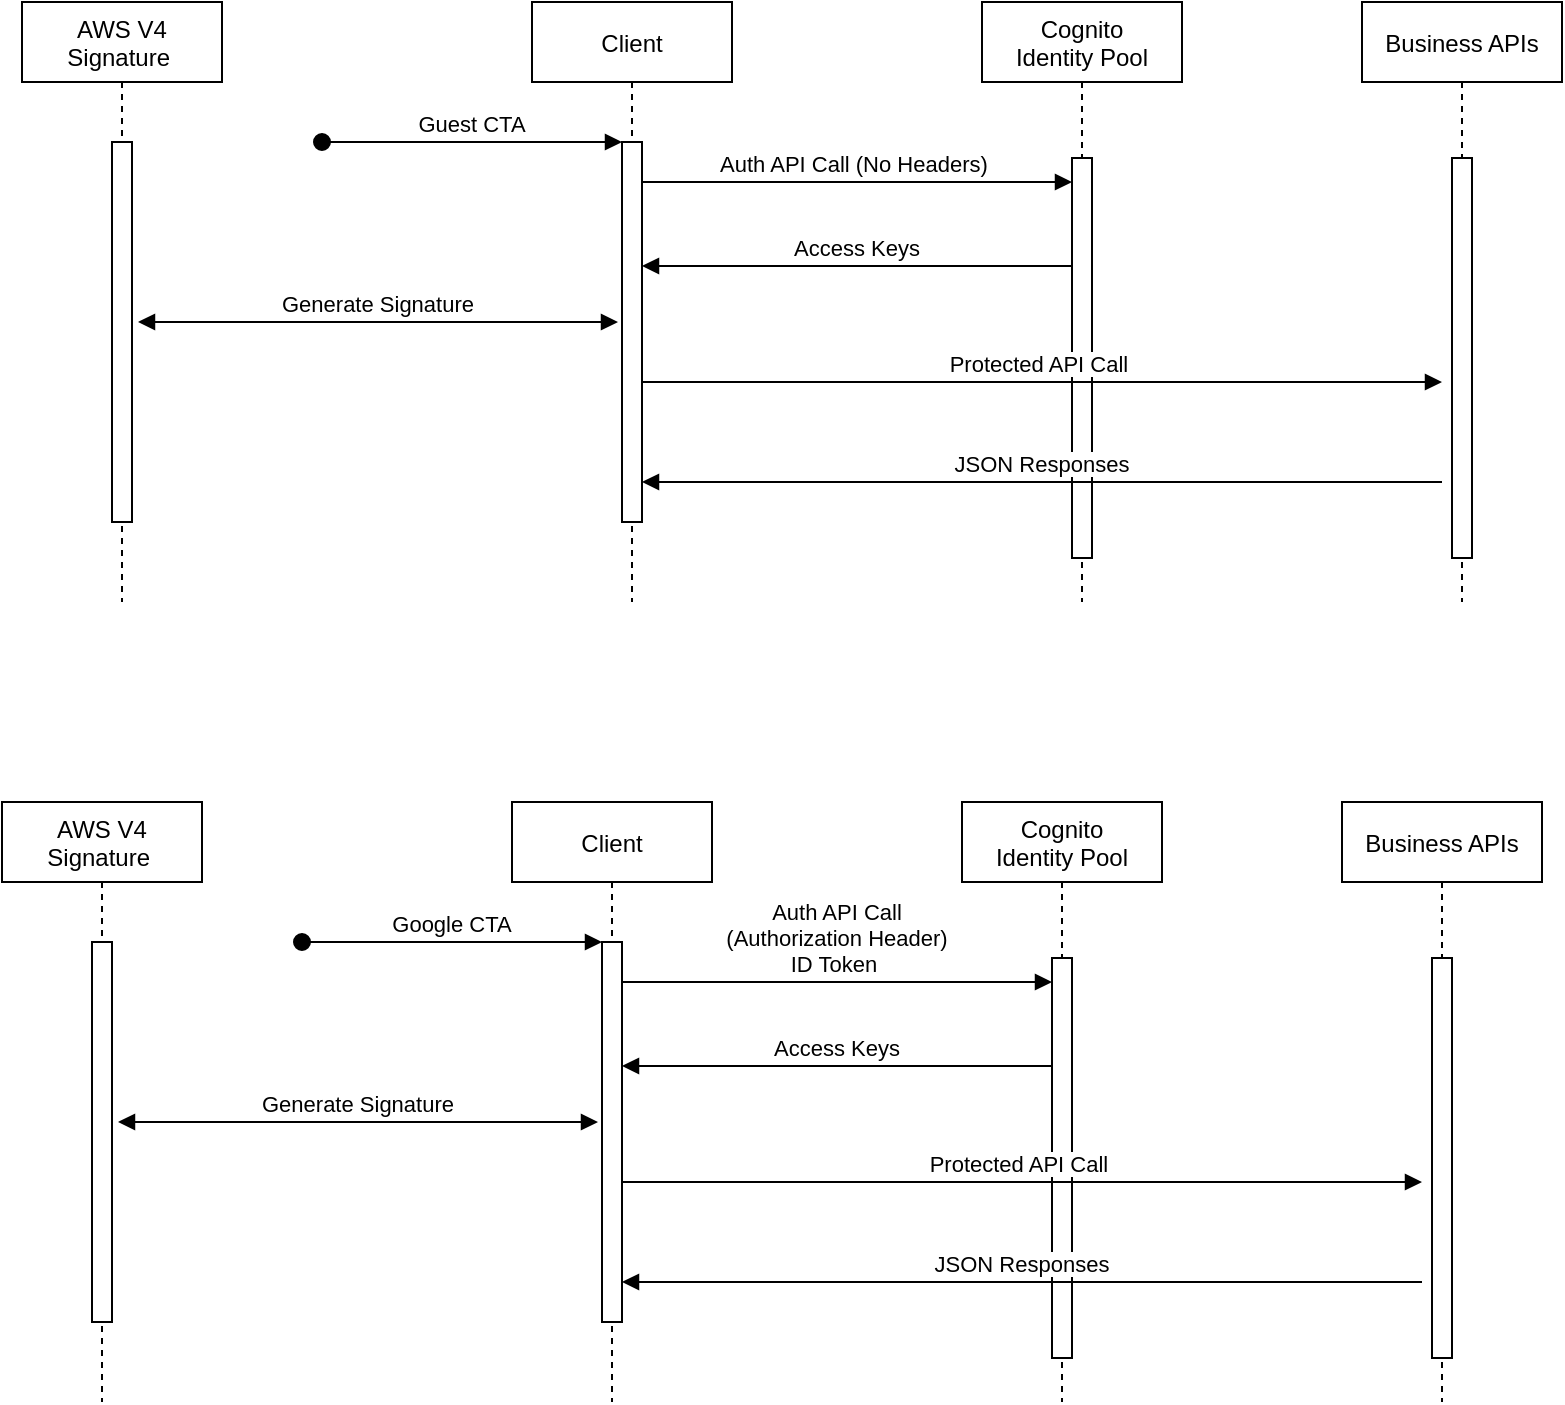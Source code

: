<mxfile version="14.9.8" type="github"><diagram id="kgpKYQtTHZ0yAKxKKP6v" name="Page-1"><mxGraphModel dx="2272" dy="762" grid="1" gridSize="10" guides="1" tooltips="1" connect="1" arrows="1" fold="1" page="1" pageScale="1" pageWidth="850" pageHeight="1100" math="0" shadow="0"><root><mxCell id="0"/><mxCell id="1" parent="0"/><mxCell id="3nuBFxr9cyL0pnOWT2aG-1" value="Client" style="shape=umlLifeline;perimeter=lifelinePerimeter;container=1;collapsible=0;recursiveResize=0;rounded=0;shadow=0;strokeWidth=1;" parent="1" vertex="1"><mxGeometry x="215" y="120" width="100" height="300" as="geometry"/></mxCell><mxCell id="3nuBFxr9cyL0pnOWT2aG-2" value="" style="points=[];perimeter=orthogonalPerimeter;rounded=0;shadow=0;strokeWidth=1;" parent="3nuBFxr9cyL0pnOWT2aG-1" vertex="1"><mxGeometry x="45" y="70" width="10" height="190" as="geometry"/></mxCell><mxCell id="3nuBFxr9cyL0pnOWT2aG-3" value="Guest CTA" style="verticalAlign=bottom;startArrow=oval;endArrow=block;startSize=8;shadow=0;strokeWidth=1;" parent="3nuBFxr9cyL0pnOWT2aG-1" target="3nuBFxr9cyL0pnOWT2aG-2" edge="1"><mxGeometry relative="1" as="geometry"><mxPoint x="-105" y="70" as="sourcePoint"/></mxGeometry></mxCell><mxCell id="3nuBFxr9cyL0pnOWT2aG-5" value="Cognito &#10;Identity Pool" style="shape=umlLifeline;perimeter=lifelinePerimeter;container=1;collapsible=0;recursiveResize=0;rounded=0;shadow=0;strokeWidth=1;" parent="1" vertex="1"><mxGeometry x="440" y="120" width="100" height="300" as="geometry"/></mxCell><mxCell id="3nuBFxr9cyL0pnOWT2aG-6" value="" style="points=[];perimeter=orthogonalPerimeter;rounded=0;shadow=0;strokeWidth=1;" parent="3nuBFxr9cyL0pnOWT2aG-5" vertex="1"><mxGeometry x="45" y="78" width="10" height="200" as="geometry"/></mxCell><mxCell id="3nuBFxr9cyL0pnOWT2aG-8" value="Auth API Call (No Headers) " style="verticalAlign=bottom;endArrow=block;entryX=0;entryY=0;shadow=0;strokeWidth=1;" parent="1" edge="1"><mxGeometry relative="1" as="geometry"><mxPoint x="270" y="210.0" as="sourcePoint"/><mxPoint x="485" y="210.0" as="targetPoint"/></mxGeometry></mxCell><mxCell id="3nuBFxr9cyL0pnOWT2aG-9" value="Access Keys" style="verticalAlign=bottom;endArrow=block;shadow=0;strokeWidth=1;" parent="1" edge="1"><mxGeometry relative="1" as="geometry"><mxPoint x="485" y="252" as="sourcePoint"/><mxPoint x="270" y="252" as="targetPoint"/></mxGeometry></mxCell><mxCell id="6sgwhTEizD_p5GMjZhaO-6" value="AWS V4 &#10;Signature " style="shape=umlLifeline;perimeter=lifelinePerimeter;container=1;collapsible=0;recursiveResize=0;rounded=0;shadow=0;strokeWidth=1;" vertex="1" parent="1"><mxGeometry x="-40" y="120" width="100" height="300" as="geometry"/></mxCell><mxCell id="6sgwhTEizD_p5GMjZhaO-7" value="" style="points=[];perimeter=orthogonalPerimeter;rounded=0;shadow=0;strokeWidth=1;" vertex="1" parent="6sgwhTEizD_p5GMjZhaO-6"><mxGeometry x="45" y="70" width="10" height="190" as="geometry"/></mxCell><mxCell id="6sgwhTEizD_p5GMjZhaO-10" value="Generate Signature" style="verticalAlign=bottom;endArrow=block;shadow=0;strokeWidth=1;startArrow=block;startFill=1;" edge="1" parent="1"><mxGeometry relative="1" as="geometry"><mxPoint x="258" y="280" as="sourcePoint"/><mxPoint x="18" y="280" as="targetPoint"/></mxGeometry></mxCell><mxCell id="6sgwhTEizD_p5GMjZhaO-14" value="Business APIs" style="shape=umlLifeline;perimeter=lifelinePerimeter;container=1;collapsible=0;recursiveResize=0;rounded=0;shadow=0;strokeWidth=1;" vertex="1" parent="1"><mxGeometry x="630" y="120" width="100" height="300" as="geometry"/></mxCell><mxCell id="6sgwhTEizD_p5GMjZhaO-15" value="" style="points=[];perimeter=orthogonalPerimeter;rounded=0;shadow=0;strokeWidth=1;" vertex="1" parent="6sgwhTEizD_p5GMjZhaO-14"><mxGeometry x="45" y="78" width="10" height="200" as="geometry"/></mxCell><mxCell id="6sgwhTEizD_p5GMjZhaO-16" value="Protected API Call " style="verticalAlign=bottom;endArrow=block;shadow=0;strokeWidth=1;" edge="1" parent="1"><mxGeometry relative="1" as="geometry"><mxPoint x="270" y="310.0" as="sourcePoint"/><mxPoint x="670" y="310" as="targetPoint"/></mxGeometry></mxCell><mxCell id="6sgwhTEizD_p5GMjZhaO-17" value="JSON Responses" style="verticalAlign=bottom;endArrow=block;shadow=0;strokeWidth=1;" edge="1" parent="1"><mxGeometry relative="1" as="geometry"><mxPoint x="670" y="360" as="sourcePoint"/><mxPoint x="270" y="360" as="targetPoint"/></mxGeometry></mxCell><mxCell id="6sgwhTEizD_p5GMjZhaO-18" value="Client" style="shape=umlLifeline;perimeter=lifelinePerimeter;container=1;collapsible=0;recursiveResize=0;rounded=0;shadow=0;strokeWidth=1;" vertex="1" parent="1"><mxGeometry x="205" y="520" width="100" height="300" as="geometry"/></mxCell><mxCell id="6sgwhTEizD_p5GMjZhaO-19" value="" style="points=[];perimeter=orthogonalPerimeter;rounded=0;shadow=0;strokeWidth=1;" vertex="1" parent="6sgwhTEizD_p5GMjZhaO-18"><mxGeometry x="45" y="70" width="10" height="190" as="geometry"/></mxCell><mxCell id="6sgwhTEizD_p5GMjZhaO-20" value="Google CTA" style="verticalAlign=bottom;startArrow=oval;endArrow=block;startSize=8;shadow=0;strokeWidth=1;" edge="1" parent="6sgwhTEizD_p5GMjZhaO-18" target="6sgwhTEizD_p5GMjZhaO-19"><mxGeometry relative="1" as="geometry"><mxPoint x="-105" y="70" as="sourcePoint"/></mxGeometry></mxCell><mxCell id="6sgwhTEizD_p5GMjZhaO-21" value="Cognito &#10;Identity Pool" style="shape=umlLifeline;perimeter=lifelinePerimeter;container=1;collapsible=0;recursiveResize=0;rounded=0;shadow=0;strokeWidth=1;" vertex="1" parent="1"><mxGeometry x="430" y="520" width="100" height="300" as="geometry"/></mxCell><mxCell id="6sgwhTEizD_p5GMjZhaO-22" value="" style="points=[];perimeter=orthogonalPerimeter;rounded=0;shadow=0;strokeWidth=1;" vertex="1" parent="6sgwhTEizD_p5GMjZhaO-21"><mxGeometry x="45" y="78" width="10" height="200" as="geometry"/></mxCell><mxCell id="6sgwhTEizD_p5GMjZhaO-23" value="Auth API Call &#10;(Authorization Header)&#10;ID Token " style="verticalAlign=bottom;endArrow=block;entryX=0;entryY=0;shadow=0;strokeWidth=1;" edge="1" parent="1"><mxGeometry relative="1" as="geometry"><mxPoint x="260" y="610.0" as="sourcePoint"/><mxPoint x="475" y="610.0" as="targetPoint"/></mxGeometry></mxCell><mxCell id="6sgwhTEizD_p5GMjZhaO-24" value="Access Keys" style="verticalAlign=bottom;endArrow=block;shadow=0;strokeWidth=1;" edge="1" parent="1"><mxGeometry relative="1" as="geometry"><mxPoint x="475" y="652" as="sourcePoint"/><mxPoint x="260" y="652" as="targetPoint"/></mxGeometry></mxCell><mxCell id="6sgwhTEizD_p5GMjZhaO-25" value="AWS V4 &#10;Signature " style="shape=umlLifeline;perimeter=lifelinePerimeter;container=1;collapsible=0;recursiveResize=0;rounded=0;shadow=0;strokeWidth=1;" vertex="1" parent="1"><mxGeometry x="-50" y="520" width="100" height="300" as="geometry"/></mxCell><mxCell id="6sgwhTEizD_p5GMjZhaO-26" value="" style="points=[];perimeter=orthogonalPerimeter;rounded=0;shadow=0;strokeWidth=1;" vertex="1" parent="6sgwhTEizD_p5GMjZhaO-25"><mxGeometry x="45" y="70" width="10" height="190" as="geometry"/></mxCell><mxCell id="6sgwhTEizD_p5GMjZhaO-27" value="Generate Signature" style="verticalAlign=bottom;endArrow=block;shadow=0;strokeWidth=1;startArrow=block;startFill=1;" edge="1" parent="1"><mxGeometry relative="1" as="geometry"><mxPoint x="248" y="680" as="sourcePoint"/><mxPoint x="8" y="680" as="targetPoint"/></mxGeometry></mxCell><mxCell id="6sgwhTEizD_p5GMjZhaO-28" value="Business APIs" style="shape=umlLifeline;perimeter=lifelinePerimeter;container=1;collapsible=0;recursiveResize=0;rounded=0;shadow=0;strokeWidth=1;" vertex="1" parent="1"><mxGeometry x="620" y="520" width="100" height="300" as="geometry"/></mxCell><mxCell id="6sgwhTEizD_p5GMjZhaO-29" value="" style="points=[];perimeter=orthogonalPerimeter;rounded=0;shadow=0;strokeWidth=1;" vertex="1" parent="6sgwhTEizD_p5GMjZhaO-28"><mxGeometry x="45" y="78" width="10" height="200" as="geometry"/></mxCell><mxCell id="6sgwhTEizD_p5GMjZhaO-30" value="Protected API Call " style="verticalAlign=bottom;endArrow=block;shadow=0;strokeWidth=1;" edge="1" parent="1"><mxGeometry relative="1" as="geometry"><mxPoint x="260" y="710.0" as="sourcePoint"/><mxPoint x="660" y="710" as="targetPoint"/></mxGeometry></mxCell><mxCell id="6sgwhTEizD_p5GMjZhaO-31" value="JSON Responses" style="verticalAlign=bottom;endArrow=block;shadow=0;strokeWidth=1;" edge="1" parent="1"><mxGeometry relative="1" as="geometry"><mxPoint x="660" y="760" as="sourcePoint"/><mxPoint x="260" y="760" as="targetPoint"/></mxGeometry></mxCell></root></mxGraphModel></diagram></mxfile>